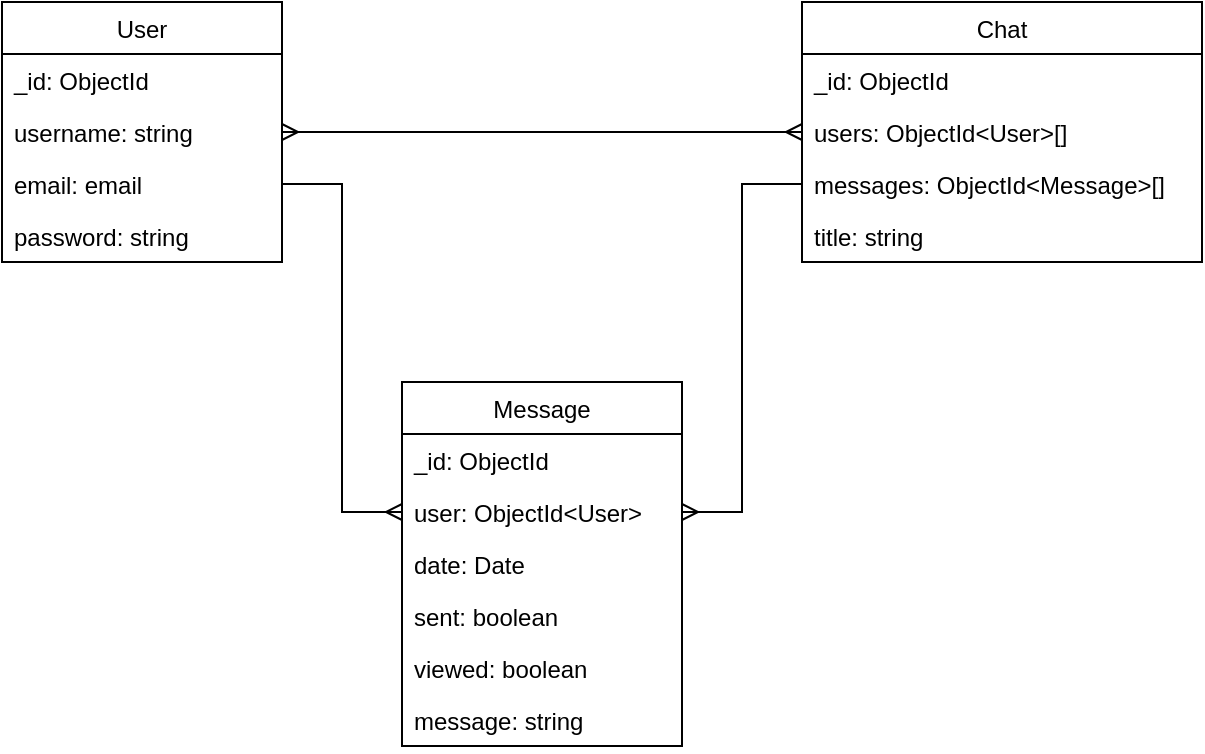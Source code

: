 <mxfile version="20.8.20" type="github">
  <diagram name="Page-1" id="-5Cl35KjPMULOvR2TNmo">
    <mxGraphModel dx="731" dy="497" grid="1" gridSize="10" guides="1" tooltips="1" connect="1" arrows="1" fold="1" page="1" pageScale="1" pageWidth="850" pageHeight="1100" math="0" shadow="0">
      <root>
        <mxCell id="0" />
        <mxCell id="1" parent="0" />
        <mxCell id="9xZj6cIN9XRIZHn8-Pfm-1" value="User" style="swimlane;fontStyle=0;childLayout=stackLayout;horizontal=1;startSize=26;fillColor=none;horizontalStack=0;resizeParent=1;resizeParentMax=0;resizeLast=0;collapsible=1;marginBottom=0;" vertex="1" parent="1">
          <mxGeometry x="60" y="170" width="140" height="130" as="geometry" />
        </mxCell>
        <mxCell id="9xZj6cIN9XRIZHn8-Pfm-21" value="_id: ObjectId" style="text;strokeColor=none;fillColor=none;align=left;verticalAlign=top;spacingLeft=4;spacingRight=4;overflow=hidden;rotatable=0;points=[[0,0.5],[1,0.5]];portConstraint=eastwest;" vertex="1" parent="9xZj6cIN9XRIZHn8-Pfm-1">
          <mxGeometry y="26" width="140" height="26" as="geometry" />
        </mxCell>
        <mxCell id="9xZj6cIN9XRIZHn8-Pfm-2" value="username: string" style="text;strokeColor=none;fillColor=none;align=left;verticalAlign=top;spacingLeft=4;spacingRight=4;overflow=hidden;rotatable=0;points=[[0,0.5],[1,0.5]];portConstraint=eastwest;" vertex="1" parent="9xZj6cIN9XRIZHn8-Pfm-1">
          <mxGeometry y="52" width="140" height="26" as="geometry" />
        </mxCell>
        <mxCell id="9xZj6cIN9XRIZHn8-Pfm-3" value="email: email" style="text;strokeColor=none;fillColor=none;align=left;verticalAlign=top;spacingLeft=4;spacingRight=4;overflow=hidden;rotatable=0;points=[[0,0.5],[1,0.5]];portConstraint=eastwest;" vertex="1" parent="9xZj6cIN9XRIZHn8-Pfm-1">
          <mxGeometry y="78" width="140" height="26" as="geometry" />
        </mxCell>
        <mxCell id="9xZj6cIN9XRIZHn8-Pfm-4" value="password: string" style="text;strokeColor=none;fillColor=none;align=left;verticalAlign=top;spacingLeft=4;spacingRight=4;overflow=hidden;rotatable=0;points=[[0,0.5],[1,0.5]];portConstraint=eastwest;" vertex="1" parent="9xZj6cIN9XRIZHn8-Pfm-1">
          <mxGeometry y="104" width="140" height="26" as="geometry" />
        </mxCell>
        <mxCell id="9xZj6cIN9XRIZHn8-Pfm-13" value="Chat" style="swimlane;fontStyle=0;childLayout=stackLayout;horizontal=1;startSize=26;fillColor=none;horizontalStack=0;resizeParent=1;resizeParentMax=0;resizeLast=0;collapsible=1;marginBottom=0;" vertex="1" parent="1">
          <mxGeometry x="460" y="170" width="200" height="130" as="geometry" />
        </mxCell>
        <mxCell id="9xZj6cIN9XRIZHn8-Pfm-14" value="_id: ObjectId" style="text;strokeColor=none;fillColor=none;align=left;verticalAlign=top;spacingLeft=4;spacingRight=4;overflow=hidden;rotatable=0;points=[[0,0.5],[1,0.5]];portConstraint=eastwest;" vertex="1" parent="9xZj6cIN9XRIZHn8-Pfm-13">
          <mxGeometry y="26" width="200" height="26" as="geometry" />
        </mxCell>
        <mxCell id="9xZj6cIN9XRIZHn8-Pfm-15" value="users: ObjectId&lt;User&gt;[]" style="text;strokeColor=none;fillColor=none;align=left;verticalAlign=top;spacingLeft=4;spacingRight=4;overflow=hidden;rotatable=0;points=[[0,0.5],[1,0.5]];portConstraint=eastwest;" vertex="1" parent="9xZj6cIN9XRIZHn8-Pfm-13">
          <mxGeometry y="52" width="200" height="26" as="geometry" />
        </mxCell>
        <mxCell id="9xZj6cIN9XRIZHn8-Pfm-41" value="messages: ObjectId&lt;Message&gt;[]" style="text;strokeColor=none;fillColor=none;align=left;verticalAlign=top;spacingLeft=4;spacingRight=4;overflow=hidden;rotatable=0;points=[[0,0.5],[1,0.5]];portConstraint=eastwest;" vertex="1" parent="9xZj6cIN9XRIZHn8-Pfm-13">
          <mxGeometry y="78" width="200" height="26" as="geometry" />
        </mxCell>
        <mxCell id="9xZj6cIN9XRIZHn8-Pfm-16" value="title: string" style="text;strokeColor=none;fillColor=none;align=left;verticalAlign=top;spacingLeft=4;spacingRight=4;overflow=hidden;rotatable=0;points=[[0,0.5],[1,0.5]];portConstraint=eastwest;" vertex="1" parent="9xZj6cIN9XRIZHn8-Pfm-13">
          <mxGeometry y="104" width="200" height="26" as="geometry" />
        </mxCell>
        <mxCell id="9xZj6cIN9XRIZHn8-Pfm-17" value="Message" style="swimlane;fontStyle=0;childLayout=stackLayout;horizontal=1;startSize=26;fillColor=none;horizontalStack=0;resizeParent=1;resizeParentMax=0;resizeLast=0;collapsible=1;marginBottom=0;" vertex="1" parent="1">
          <mxGeometry x="260" y="360" width="140" height="182" as="geometry" />
        </mxCell>
        <mxCell id="9xZj6cIN9XRIZHn8-Pfm-18" value="_id: ObjectId" style="text;strokeColor=none;fillColor=none;align=left;verticalAlign=top;spacingLeft=4;spacingRight=4;overflow=hidden;rotatable=0;points=[[0,0.5],[1,0.5]];portConstraint=eastwest;" vertex="1" parent="9xZj6cIN9XRIZHn8-Pfm-17">
          <mxGeometry y="26" width="140" height="26" as="geometry" />
        </mxCell>
        <mxCell id="9xZj6cIN9XRIZHn8-Pfm-19" value="user: ObjectId&lt;User&gt;" style="text;strokeColor=none;fillColor=none;align=left;verticalAlign=top;spacingLeft=4;spacingRight=4;overflow=hidden;rotatable=0;points=[[0,0.5],[1,0.5]];portConstraint=eastwest;" vertex="1" parent="9xZj6cIN9XRIZHn8-Pfm-17">
          <mxGeometry y="52" width="140" height="26" as="geometry" />
        </mxCell>
        <mxCell id="9xZj6cIN9XRIZHn8-Pfm-36" value="date: Date" style="text;strokeColor=none;fillColor=none;align=left;verticalAlign=top;spacingLeft=4;spacingRight=4;overflow=hidden;rotatable=0;points=[[0,0.5],[1,0.5]];portConstraint=eastwest;" vertex="1" parent="9xZj6cIN9XRIZHn8-Pfm-17">
          <mxGeometry y="78" width="140" height="26" as="geometry" />
        </mxCell>
        <mxCell id="9xZj6cIN9XRIZHn8-Pfm-43" value="sent: boolean" style="text;strokeColor=none;fillColor=none;align=left;verticalAlign=top;spacingLeft=4;spacingRight=4;overflow=hidden;rotatable=0;points=[[0,0.5],[1,0.5]];portConstraint=eastwest;" vertex="1" parent="9xZj6cIN9XRIZHn8-Pfm-17">
          <mxGeometry y="104" width="140" height="26" as="geometry" />
        </mxCell>
        <mxCell id="9xZj6cIN9XRIZHn8-Pfm-42" value="viewed: boolean" style="text;strokeColor=none;fillColor=none;align=left;verticalAlign=top;spacingLeft=4;spacingRight=4;overflow=hidden;rotatable=0;points=[[0,0.5],[1,0.5]];portConstraint=eastwest;" vertex="1" parent="9xZj6cIN9XRIZHn8-Pfm-17">
          <mxGeometry y="130" width="140" height="26" as="geometry" />
        </mxCell>
        <mxCell id="9xZj6cIN9XRIZHn8-Pfm-20" value="message: string" style="text;strokeColor=none;fillColor=none;align=left;verticalAlign=top;spacingLeft=4;spacingRight=4;overflow=hidden;rotatable=0;points=[[0,0.5],[1,0.5]];portConstraint=eastwest;" vertex="1" parent="9xZj6cIN9XRIZHn8-Pfm-17">
          <mxGeometry y="156" width="140" height="26" as="geometry" />
        </mxCell>
        <mxCell id="9xZj6cIN9XRIZHn8-Pfm-38" value="" style="edgeStyle=entityRelationEdgeStyle;fontSize=12;html=1;endArrow=ERmany;startArrow=ERmany;rounded=0;exitX=1;exitY=0.5;exitDx=0;exitDy=0;entryX=0;entryY=0.5;entryDx=0;entryDy=0;" edge="1" parent="1" source="9xZj6cIN9XRIZHn8-Pfm-2" target="9xZj6cIN9XRIZHn8-Pfm-15">
          <mxGeometry width="100" height="100" relative="1" as="geometry">
            <mxPoint x="240" y="300" as="sourcePoint" />
            <mxPoint x="340" y="200" as="targetPoint" />
          </mxGeometry>
        </mxCell>
        <mxCell id="9xZj6cIN9XRIZHn8-Pfm-39" value="" style="edgeStyle=orthogonalEdgeStyle;fontSize=12;html=1;endArrow=ERmany;rounded=0;exitX=0;exitY=0.5;exitDx=0;exitDy=0;entryX=1;entryY=0.5;entryDx=0;entryDy=0;" edge="1" parent="1" source="9xZj6cIN9XRIZHn8-Pfm-41" target="9xZj6cIN9XRIZHn8-Pfm-19">
          <mxGeometry width="100" height="100" relative="1" as="geometry">
            <mxPoint x="430" y="470" as="sourcePoint" />
            <mxPoint x="530" y="370" as="targetPoint" />
          </mxGeometry>
        </mxCell>
        <mxCell id="9xZj6cIN9XRIZHn8-Pfm-40" value="" style="edgeStyle=entityRelationEdgeStyle;fontSize=12;html=1;endArrow=ERmany;rounded=0;exitX=1;exitY=0.5;exitDx=0;exitDy=0;entryX=0;entryY=0.5;entryDx=0;entryDy=0;" edge="1" parent="1" source="9xZj6cIN9XRIZHn8-Pfm-3" target="9xZj6cIN9XRIZHn8-Pfm-19">
          <mxGeometry width="100" height="100" relative="1" as="geometry">
            <mxPoint x="110" y="490" as="sourcePoint" />
            <mxPoint x="210" y="390" as="targetPoint" />
          </mxGeometry>
        </mxCell>
      </root>
    </mxGraphModel>
  </diagram>
</mxfile>
